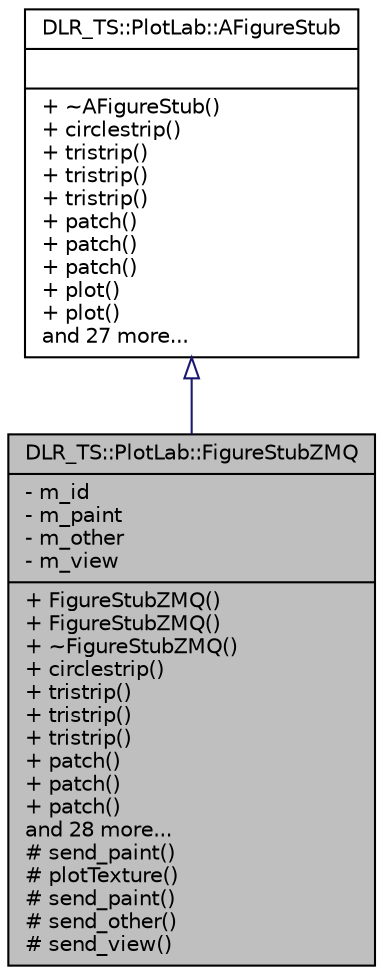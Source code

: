 digraph "DLR_TS::PlotLab::FigureStubZMQ"
{
 // LATEX_PDF_SIZE
  edge [fontname="Helvetica",fontsize="10",labelfontname="Helvetica",labelfontsize="10"];
  node [fontname="Helvetica",fontsize="10",shape=record];
  Node1 [label="{DLR_TS::PlotLab::FigureStubZMQ\n|- m_id\l- m_paint\l- m_other\l- m_view\l|+ FigureStubZMQ()\l+ FigureStubZMQ()\l+ ~FigureStubZMQ()\l+ circlestrip()\l+ tristrip()\l+ tristrip()\l+ tristrip()\l+ patch()\l+ patch()\l+ patch()\land 28 more...\l# send_paint()\l# plotTexture()\l# send_paint()\l# send_other()\l# send_view()\l}",height=0.2,width=0.4,color="black", fillcolor="grey75", style="filled", fontcolor="black",tooltip=" "];
  Node2 -> Node1 [dir="back",color="midnightblue",fontsize="10",style="solid",arrowtail="onormal",fontname="Helvetica"];
  Node2 [label="{DLR_TS::PlotLab::AFigureStub\n||+ ~AFigureStub()\l+ circlestrip()\l+ tristrip()\l+ tristrip()\l+ tristrip()\l+ patch()\l+ patch()\l+ patch()\l+ plot()\l+ plot()\land 27 more...\l}",height=0.2,width=0.4,color="black", fillcolor="white", style="filled",URL="$classDLR__TS_1_1PlotLab_1_1AFigureStub.html",tooltip=" "];
}
